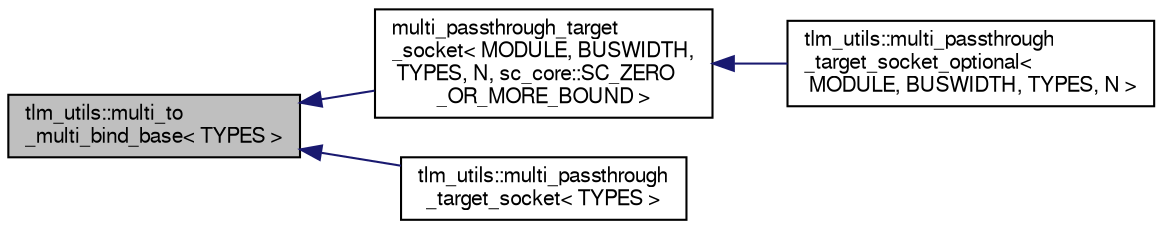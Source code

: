 digraph "tlm_utils::multi_to_multi_bind_base&lt; TYPES &gt;"
{
  edge [fontname="FreeSans",fontsize="10",labelfontname="FreeSans",labelfontsize="10"];
  node [fontname="FreeSans",fontsize="10",shape=record];
  rankdir="LR";
  Node0 [label="tlm_utils::multi_to\l_multi_bind_base\< TYPES \>",height=0.2,width=0.4,color="black", fillcolor="grey75", style="filled", fontcolor="black"];
  Node0 -> Node1 [dir="back",color="midnightblue",fontsize="10",style="solid",fontname="FreeSans"];
  Node1 [label="multi_passthrough_target\l_socket\< MODULE, BUSWIDTH,\l TYPES, N, sc_core::SC_ZERO\l_OR_MORE_BOUND \>",height=0.2,width=0.4,color="black", fillcolor="white", style="filled",URL="$a02579.html"];
  Node1 -> Node2 [dir="back",color="midnightblue",fontsize="10",style="solid",fontname="FreeSans"];
  Node2 [label="tlm_utils::multi_passthrough\l_target_socket_optional\<\l MODULE, BUSWIDTH, TYPES, N \>",height=0.2,width=0.4,color="black", fillcolor="white", style="filled",URL="$a02583.html"];
  Node0 -> Node3 [dir="back",color="midnightblue",fontsize="10",style="solid",fontname="FreeSans"];
  Node3 [label="tlm_utils::multi_passthrough\l_target_socket\< TYPES \>",height=0.2,width=0.4,color="black", fillcolor="white", style="filled",URL="$a02579.html"];
}

